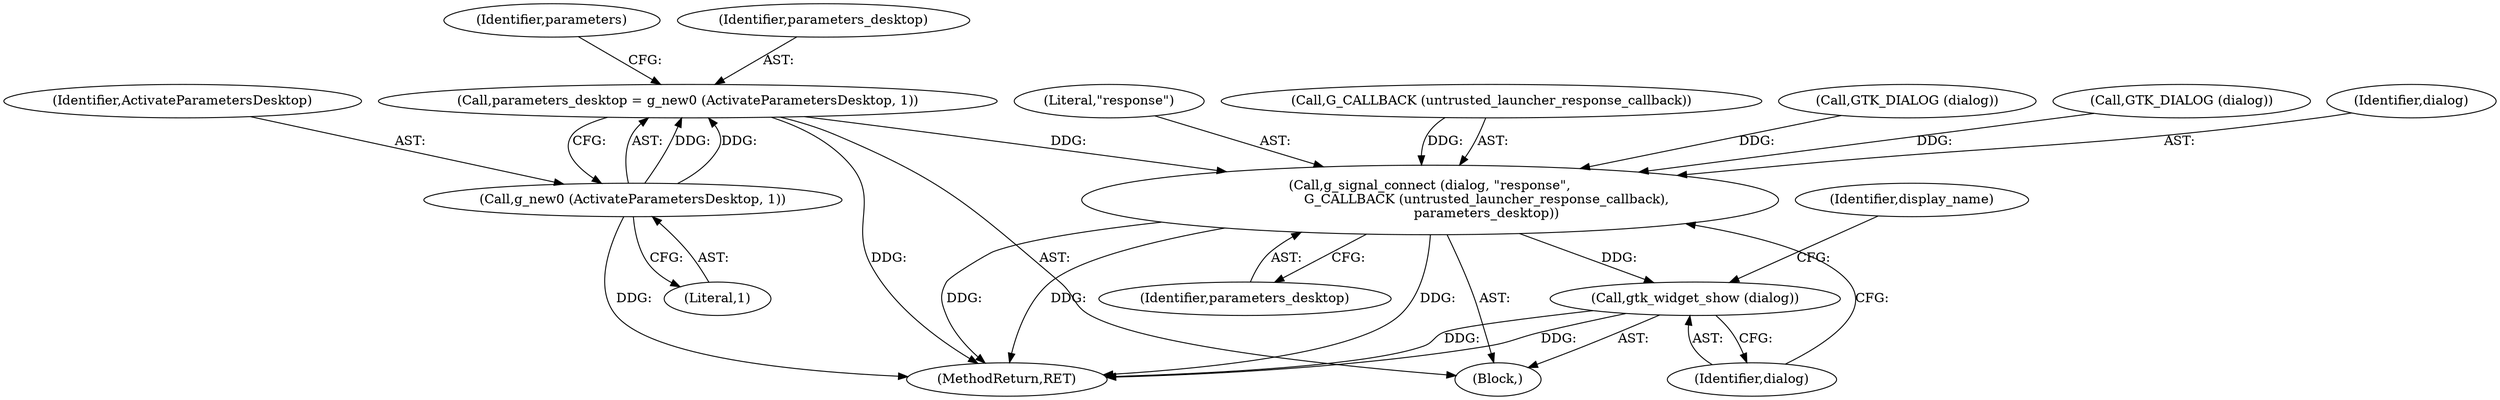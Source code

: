 digraph "0_nautilus_1630f53481f445ada0a455e9979236d31a8d3bb0_5@pointer" {
"1000124" [label="(Call,parameters_desktop = g_new0 (ActivateParametersDesktop, 1))"];
"1000126" [label="(Call,g_new0 (ActivateParametersDesktop, 1))"];
"1000209" [label="(Call,g_signal_connect (dialog, \"response\",\n                           G_CALLBACK (untrusted_launcher_response_callback),\n                           parameters_desktop))"];
"1000215" [label="(Call,gtk_widget_show (dialog))"];
"1000238" [label="(MethodReturn,RET)"];
"1000196" [label="(Call,GTK_DIALOG (dialog))"];
"1000218" [label="(Identifier,display_name)"];
"1000131" [label="(Identifier,parameters)"];
"1000126" [label="(Call,g_new0 (ActivateParametersDesktop, 1))"];
"1000127" [label="(Identifier,ActivateParametersDesktop)"];
"1000204" [label="(Call,GTK_DIALOG (dialog))"];
"1000210" [label="(Identifier,dialog)"];
"1000214" [label="(Identifier,parameters_desktop)"];
"1000212" [label="(Call,G_CALLBACK (untrusted_launcher_response_callback))"];
"1000211" [label="(Literal,\"response\")"];
"1000216" [label="(Identifier,dialog)"];
"1000209" [label="(Call,g_signal_connect (dialog, \"response\",\n                           G_CALLBACK (untrusted_launcher_response_callback),\n                           parameters_desktop))"];
"1000128" [label="(Literal,1)"];
"1000125" [label="(Identifier,parameters_desktop)"];
"1000215" [label="(Call,gtk_widget_show (dialog))"];
"1000123" [label="(Block,)"];
"1000124" [label="(Call,parameters_desktop = g_new0 (ActivateParametersDesktop, 1))"];
"1000124" -> "1000123"  [label="AST: "];
"1000124" -> "1000126"  [label="CFG: "];
"1000125" -> "1000124"  [label="AST: "];
"1000126" -> "1000124"  [label="AST: "];
"1000131" -> "1000124"  [label="CFG: "];
"1000124" -> "1000238"  [label="DDG: "];
"1000126" -> "1000124"  [label="DDG: "];
"1000126" -> "1000124"  [label="DDG: "];
"1000124" -> "1000209"  [label="DDG: "];
"1000126" -> "1000128"  [label="CFG: "];
"1000127" -> "1000126"  [label="AST: "];
"1000128" -> "1000126"  [label="AST: "];
"1000126" -> "1000238"  [label="DDG: "];
"1000209" -> "1000123"  [label="AST: "];
"1000209" -> "1000214"  [label="CFG: "];
"1000210" -> "1000209"  [label="AST: "];
"1000211" -> "1000209"  [label="AST: "];
"1000212" -> "1000209"  [label="AST: "];
"1000214" -> "1000209"  [label="AST: "];
"1000216" -> "1000209"  [label="CFG: "];
"1000209" -> "1000238"  [label="DDG: "];
"1000209" -> "1000238"  [label="DDG: "];
"1000209" -> "1000238"  [label="DDG: "];
"1000196" -> "1000209"  [label="DDG: "];
"1000204" -> "1000209"  [label="DDG: "];
"1000212" -> "1000209"  [label="DDG: "];
"1000209" -> "1000215"  [label="DDG: "];
"1000215" -> "1000123"  [label="AST: "];
"1000215" -> "1000216"  [label="CFG: "];
"1000216" -> "1000215"  [label="AST: "];
"1000218" -> "1000215"  [label="CFG: "];
"1000215" -> "1000238"  [label="DDG: "];
"1000215" -> "1000238"  [label="DDG: "];
}
